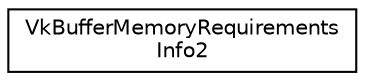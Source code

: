 digraph "Graphical Class Hierarchy"
{
 // LATEX_PDF_SIZE
  edge [fontname="Helvetica",fontsize="10",labelfontname="Helvetica",labelfontsize="10"];
  node [fontname="Helvetica",fontsize="10",shape=record];
  rankdir="LR";
  Node0 [label="VkBufferMemoryRequirements\lInfo2",height=0.2,width=0.4,color="black", fillcolor="white", style="filled",URL="$structVkBufferMemoryRequirementsInfo2.html",tooltip=" "];
}
